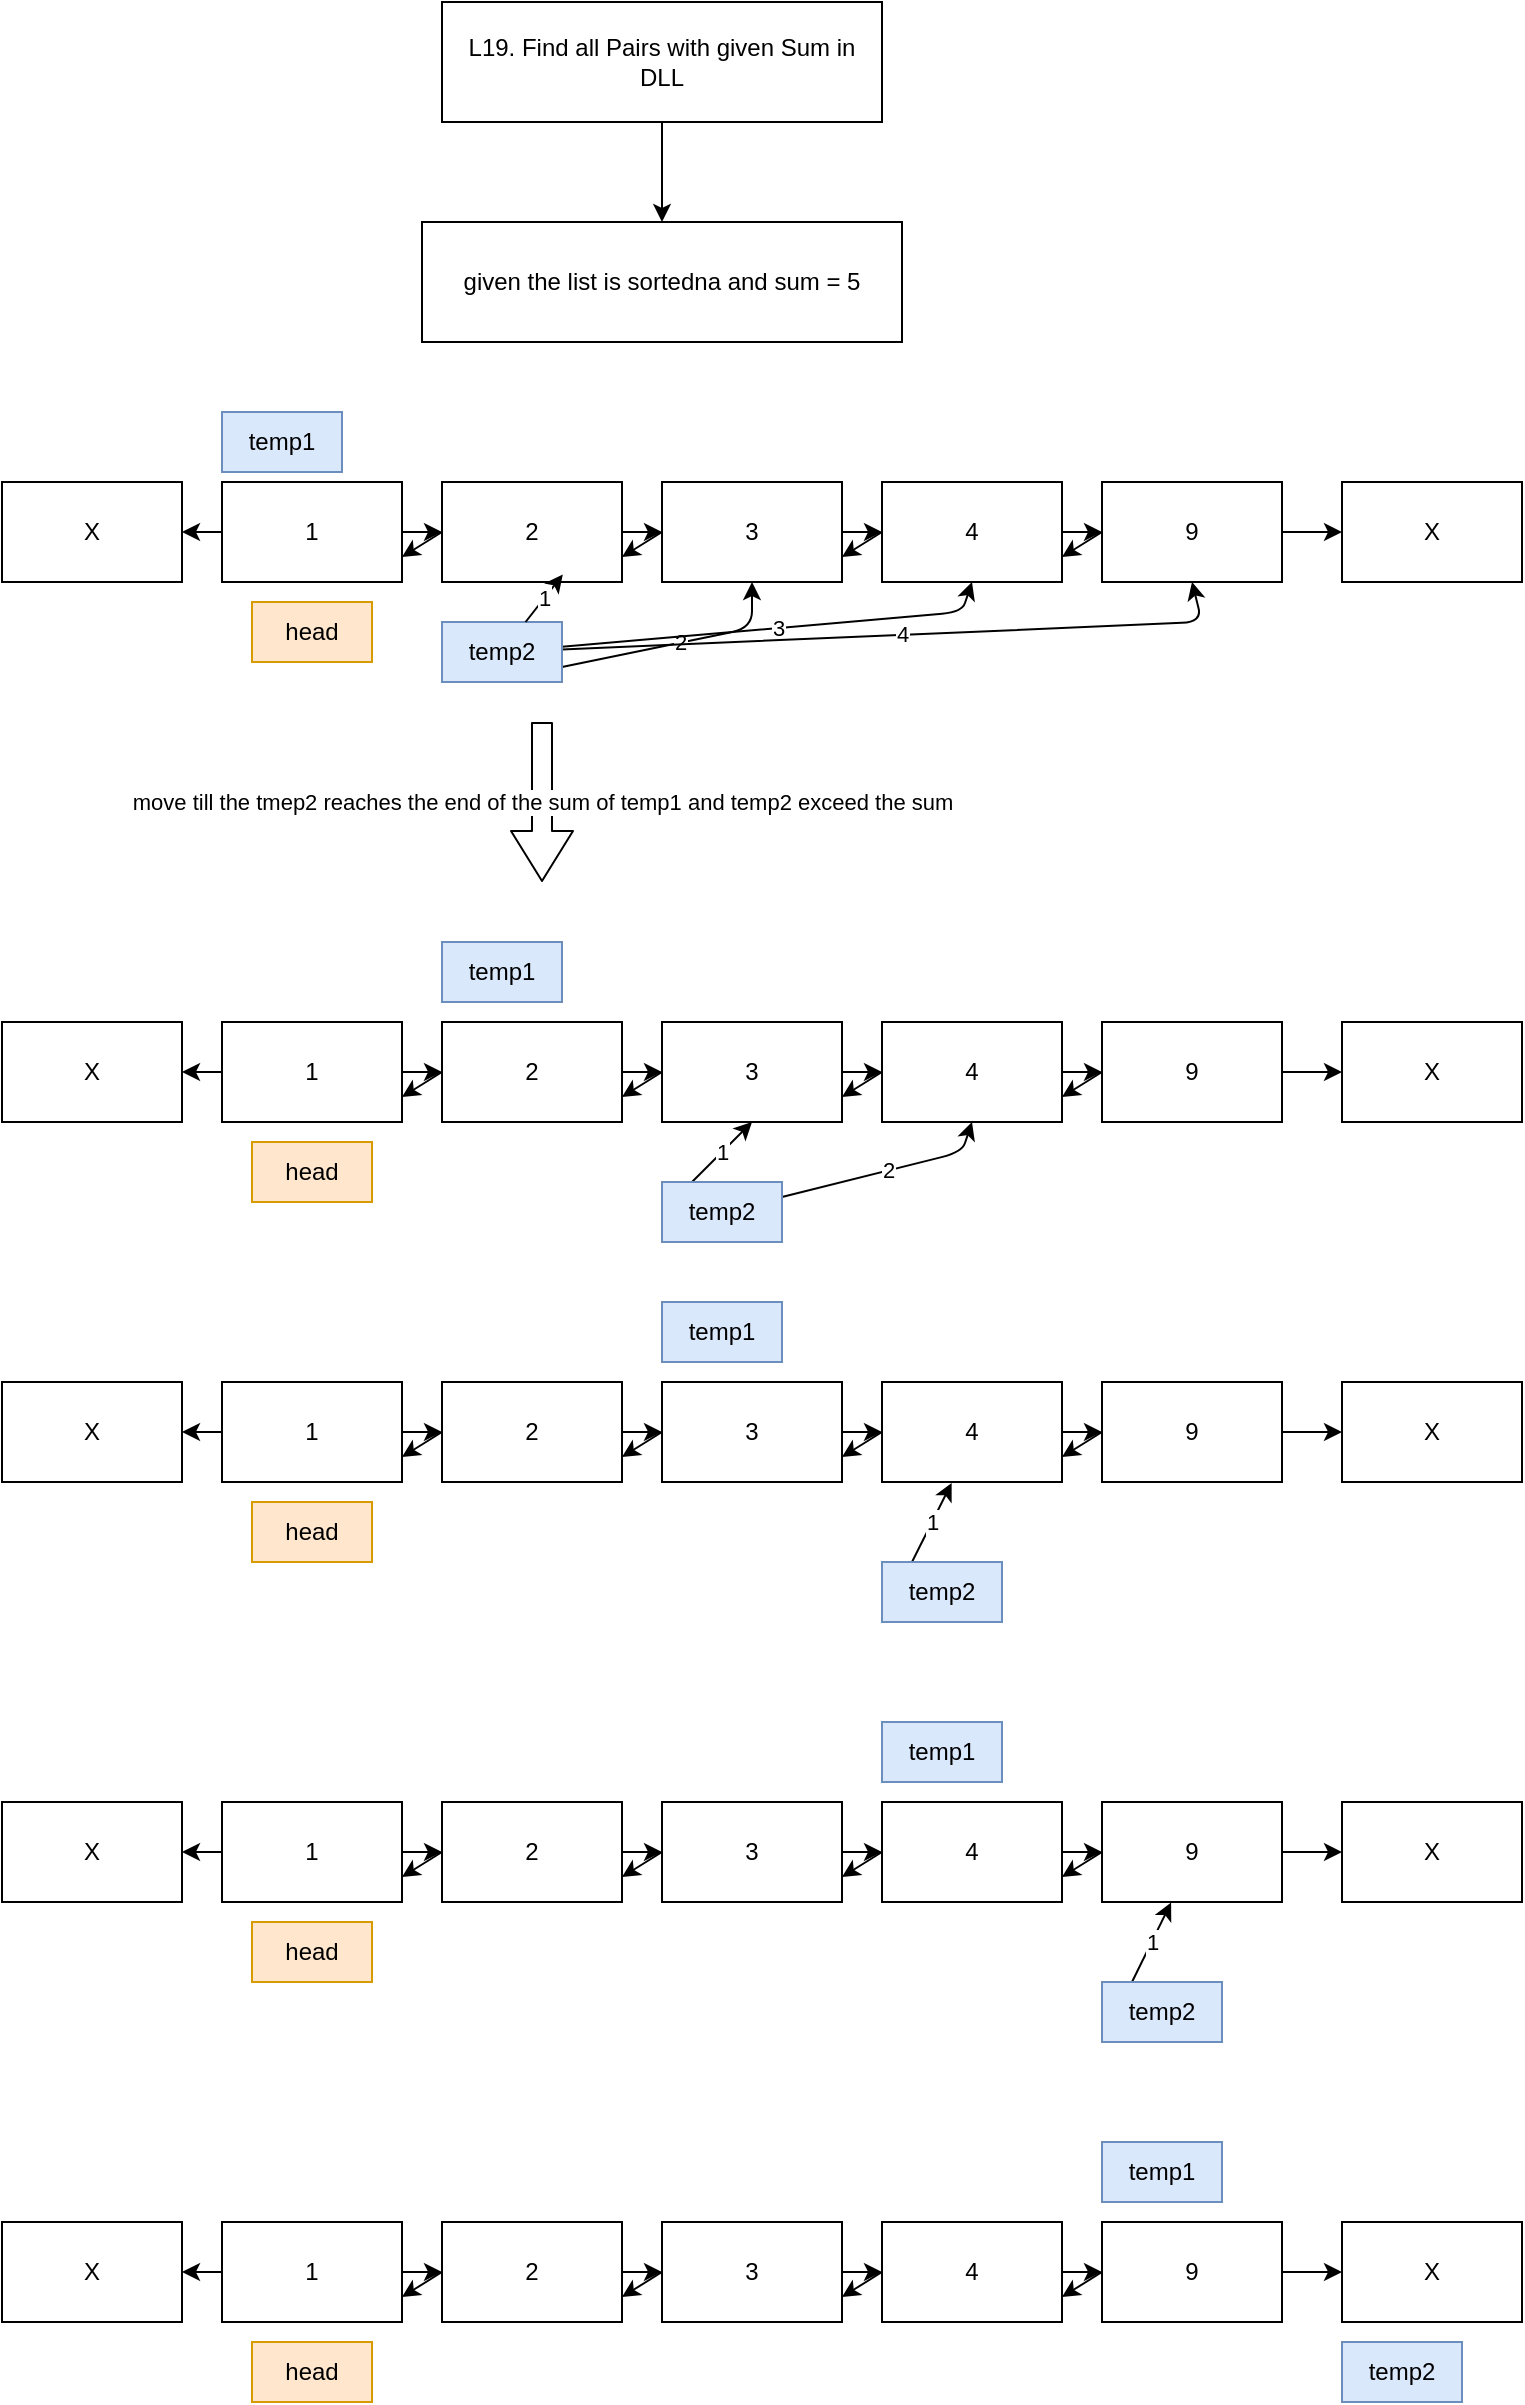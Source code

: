 <mxfile>
    <diagram id="I0eTY2fjwVyG7YdKcivT" name="Brute force">
        <mxGraphModel dx="547" dy="330" grid="1" gridSize="10" guides="1" tooltips="1" connect="1" arrows="1" fold="1" page="1" pageScale="1" pageWidth="827" pageHeight="1169" math="0" shadow="0">
            <root>
                <mxCell id="0"/>
                <mxCell id="1" parent="0"/>
                <mxCell id="5" value="" style="edgeStyle=none;html=1;" edge="1" parent="1" source="3" target="4">
                    <mxGeometry relative="1" as="geometry"/>
                </mxCell>
                <mxCell id="3" value="L19. Find all Pairs with given Sum in DLL" style="whiteSpace=wrap;html=1;" vertex="1" parent="1">
                    <mxGeometry x="230" y="40" width="220" height="60" as="geometry"/>
                </mxCell>
                <mxCell id="4" value="given the list is sortedna and sum = 5" style="whiteSpace=wrap;html=1;" vertex="1" parent="1">
                    <mxGeometry x="220" y="150" width="240" height="60" as="geometry"/>
                </mxCell>
                <mxCell id="8" value="" style="edgeStyle=none;html=1;" edge="1" parent="1" source="6" target="7">
                    <mxGeometry relative="1" as="geometry"/>
                </mxCell>
                <mxCell id="10" value="" style="edgeStyle=none;html=1;" edge="1" parent="1" source="6" target="9">
                    <mxGeometry relative="1" as="geometry"/>
                </mxCell>
                <mxCell id="6" value="1" style="whiteSpace=wrap;html=1;" vertex="1" parent="1">
                    <mxGeometry x="120" y="280" width="90" height="50" as="geometry"/>
                </mxCell>
                <mxCell id="7" value="X" style="whiteSpace=wrap;html=1;" vertex="1" parent="1">
                    <mxGeometry x="10" y="280" width="90" height="50" as="geometry"/>
                </mxCell>
                <mxCell id="19" value="" style="edgeStyle=none;html=1;" edge="1" parent="1" source="9" target="11">
                    <mxGeometry relative="1" as="geometry"/>
                </mxCell>
                <mxCell id="27" style="edgeStyle=none;html=1;exitX=0;exitY=0.5;exitDx=0;exitDy=0;entryX=1;entryY=0.75;entryDx=0;entryDy=0;" edge="1" parent="1" source="9" target="6">
                    <mxGeometry relative="1" as="geometry"/>
                </mxCell>
                <mxCell id="9" value="2" style="whiteSpace=wrap;html=1;" vertex="1" parent="1">
                    <mxGeometry x="230" y="280" width="90" height="50" as="geometry"/>
                </mxCell>
                <mxCell id="18" value="" style="edgeStyle=none;html=1;" edge="1" parent="1" source="11" target="12">
                    <mxGeometry relative="1" as="geometry"/>
                </mxCell>
                <mxCell id="26" style="edgeStyle=none;html=1;exitX=0;exitY=0.5;exitDx=0;exitDy=0;entryX=1;entryY=0.75;entryDx=0;entryDy=0;" edge="1" parent="1" source="11" target="9">
                    <mxGeometry relative="1" as="geometry"/>
                </mxCell>
                <mxCell id="11" value="3" style="whiteSpace=wrap;html=1;" vertex="1" parent="1">
                    <mxGeometry x="340" y="280" width="90" height="50" as="geometry"/>
                </mxCell>
                <mxCell id="17" style="edgeStyle=none;html=1;exitX=1;exitY=0.5;exitDx=0;exitDy=0;entryX=0;entryY=0.5;entryDx=0;entryDy=0;" edge="1" parent="1" source="12" target="13">
                    <mxGeometry relative="1" as="geometry"/>
                </mxCell>
                <mxCell id="23" style="edgeStyle=none;html=1;exitX=0;exitY=0.5;exitDx=0;exitDy=0;entryX=1;entryY=0.75;entryDx=0;entryDy=0;" edge="1" parent="1" source="12" target="11">
                    <mxGeometry relative="1" as="geometry"/>
                </mxCell>
                <mxCell id="12" value="4" style="whiteSpace=wrap;html=1;" vertex="1" parent="1">
                    <mxGeometry x="450" y="280" width="90" height="50" as="geometry"/>
                </mxCell>
                <mxCell id="15" value="" style="edgeStyle=none;html=1;" edge="1" parent="1" source="13" target="14">
                    <mxGeometry relative="1" as="geometry"/>
                </mxCell>
                <mxCell id="24" style="edgeStyle=none;html=1;exitX=0;exitY=0.5;exitDx=0;exitDy=0;entryX=1;entryY=0.75;entryDx=0;entryDy=0;" edge="1" parent="1" source="13" target="12">
                    <mxGeometry relative="1" as="geometry"/>
                </mxCell>
                <mxCell id="13" value="9" style="whiteSpace=wrap;html=1;" vertex="1" parent="1">
                    <mxGeometry x="560" y="280" width="90" height="50" as="geometry"/>
                </mxCell>
                <mxCell id="14" value="X" style="whiteSpace=wrap;html=1;" vertex="1" parent="1">
                    <mxGeometry x="680" y="280" width="90" height="50" as="geometry"/>
                </mxCell>
                <mxCell id="28" value="head" style="text;strokeColor=#d79b00;align=center;fillColor=#ffe6cc;html=1;verticalAlign=middle;whiteSpace=wrap;rounded=0;" vertex="1" parent="1">
                    <mxGeometry x="135" y="340" width="60" height="30" as="geometry"/>
                </mxCell>
                <mxCell id="29" value="temp1" style="text;strokeColor=#6c8ebf;align=center;fillColor=#dae8fc;html=1;verticalAlign=middle;whiteSpace=wrap;rounded=0;" vertex="1" parent="1">
                    <mxGeometry x="120" y="245" width="60" height="30" as="geometry"/>
                </mxCell>
                <mxCell id="31" value="2" style="edgeStyle=none;html=1;entryX=0.5;entryY=1;entryDx=0;entryDy=0;exitX=1;exitY=0.75;exitDx=0;exitDy=0;" edge="1" parent="1" source="30" target="11">
                    <mxGeometry relative="1" as="geometry">
                        <Array as="points">
                            <mxPoint x="385" y="353"/>
                        </Array>
                    </mxGeometry>
                </mxCell>
                <mxCell id="32" value="3" style="edgeStyle=none;html=1;entryX=0.5;entryY=1;entryDx=0;entryDy=0;" edge="1" parent="1" source="30" target="12">
                    <mxGeometry relative="1" as="geometry">
                        <Array as="points">
                            <mxPoint x="490" y="345"/>
                        </Array>
                    </mxGeometry>
                </mxCell>
                <mxCell id="33" value="4" style="edgeStyle=none;html=1;entryX=0.5;entryY=1;entryDx=0;entryDy=0;" edge="1" parent="1" source="30" target="13">
                    <mxGeometry relative="1" as="geometry">
                        <Array as="points">
                            <mxPoint x="610" y="350"/>
                        </Array>
                    </mxGeometry>
                </mxCell>
                <mxCell id="30" value="temp2" style="text;strokeColor=#6c8ebf;align=center;fillColor=#dae8fc;html=1;verticalAlign=middle;whiteSpace=wrap;rounded=0;" vertex="1" parent="1">
                    <mxGeometry x="230" y="350" width="60" height="30" as="geometry"/>
                </mxCell>
                <mxCell id="34" value="move till the tmep2 reaches the end of the sum of temp1 and temp2 exceed the sum" style="edgeStyle=none;orthogonalLoop=1;jettySize=auto;html=1;shape=flexArrow;rounded=1;startSize=8;endSize=8;" edge="1" parent="1">
                    <mxGeometry width="100" relative="1" as="geometry">
                        <mxPoint x="280" y="400" as="sourcePoint"/>
                        <mxPoint x="280" y="480" as="targetPoint"/>
                        <Array as="points"/>
                    </mxGeometry>
                </mxCell>
                <mxCell id="35" value="" style="edgeStyle=none;html=1;" edge="1" source="37" target="38" parent="1">
                    <mxGeometry relative="1" as="geometry"/>
                </mxCell>
                <mxCell id="36" value="" style="edgeStyle=none;html=1;" edge="1" source="37" target="41" parent="1">
                    <mxGeometry relative="1" as="geometry"/>
                </mxCell>
                <mxCell id="37" value="1" style="whiteSpace=wrap;html=1;" vertex="1" parent="1">
                    <mxGeometry x="120" y="550" width="90" height="50" as="geometry"/>
                </mxCell>
                <mxCell id="38" value="X" style="whiteSpace=wrap;html=1;" vertex="1" parent="1">
                    <mxGeometry x="10" y="550" width="90" height="50" as="geometry"/>
                </mxCell>
                <mxCell id="39" value="" style="edgeStyle=none;html=1;" edge="1" source="41" target="44" parent="1">
                    <mxGeometry relative="1" as="geometry"/>
                </mxCell>
                <mxCell id="40" style="edgeStyle=none;html=1;exitX=0;exitY=0.5;exitDx=0;exitDy=0;entryX=1;entryY=0.75;entryDx=0;entryDy=0;" edge="1" source="41" target="37" parent="1">
                    <mxGeometry relative="1" as="geometry"/>
                </mxCell>
                <mxCell id="41" value="2" style="whiteSpace=wrap;html=1;" vertex="1" parent="1">
                    <mxGeometry x="230" y="550" width="90" height="50" as="geometry"/>
                </mxCell>
                <mxCell id="42" value="" style="edgeStyle=none;html=1;" edge="1" source="44" target="47" parent="1">
                    <mxGeometry relative="1" as="geometry"/>
                </mxCell>
                <mxCell id="43" style="edgeStyle=none;html=1;exitX=0;exitY=0.5;exitDx=0;exitDy=0;entryX=1;entryY=0.75;entryDx=0;entryDy=0;" edge="1" source="44" target="41" parent="1">
                    <mxGeometry relative="1" as="geometry"/>
                </mxCell>
                <mxCell id="44" value="3" style="whiteSpace=wrap;html=1;" vertex="1" parent="1">
                    <mxGeometry x="340" y="550" width="90" height="50" as="geometry"/>
                </mxCell>
                <mxCell id="45" style="edgeStyle=none;html=1;exitX=1;exitY=0.5;exitDx=0;exitDy=0;entryX=0;entryY=0.5;entryDx=0;entryDy=0;" edge="1" source="47" target="50" parent="1">
                    <mxGeometry relative="1" as="geometry"/>
                </mxCell>
                <mxCell id="46" style="edgeStyle=none;html=1;exitX=0;exitY=0.5;exitDx=0;exitDy=0;entryX=1;entryY=0.75;entryDx=0;entryDy=0;" edge="1" source="47" target="44" parent="1">
                    <mxGeometry relative="1" as="geometry"/>
                </mxCell>
                <mxCell id="47" value="4" style="whiteSpace=wrap;html=1;" vertex="1" parent="1">
                    <mxGeometry x="450" y="550" width="90" height="50" as="geometry"/>
                </mxCell>
                <mxCell id="48" value="" style="edgeStyle=none;html=1;" edge="1" source="50" target="52" parent="1">
                    <mxGeometry relative="1" as="geometry"/>
                </mxCell>
                <mxCell id="49" style="edgeStyle=none;html=1;exitX=0;exitY=0.5;exitDx=0;exitDy=0;entryX=1;entryY=0.75;entryDx=0;entryDy=0;" edge="1" source="50" target="47" parent="1">
                    <mxGeometry relative="1" as="geometry"/>
                </mxCell>
                <mxCell id="50" value="9" style="whiteSpace=wrap;html=1;" vertex="1" parent="1">
                    <mxGeometry x="560" y="550" width="90" height="50" as="geometry"/>
                </mxCell>
                <mxCell id="52" value="X" style="whiteSpace=wrap;html=1;" vertex="1" parent="1">
                    <mxGeometry x="680" y="550" width="90" height="50" as="geometry"/>
                </mxCell>
                <mxCell id="53" value="head" style="text;strokeColor=#d79b00;align=center;fillColor=#ffe6cc;html=1;verticalAlign=middle;whiteSpace=wrap;rounded=0;" vertex="1" parent="1">
                    <mxGeometry x="135" y="610" width="60" height="30" as="geometry"/>
                </mxCell>
                <mxCell id="54" value="temp1" style="text;strokeColor=#6c8ebf;align=center;fillColor=#dae8fc;html=1;verticalAlign=middle;whiteSpace=wrap;rounded=0;" vertex="1" parent="1">
                    <mxGeometry x="230" y="510" width="60" height="30" as="geometry"/>
                </mxCell>
                <mxCell id="55" value="1" style="edgeStyle=none;html=1;entryX=0.5;entryY=1;entryDx=0;entryDy=0;exitX=0.25;exitY=0;exitDx=0;exitDy=0;" edge="1" source="58" target="44" parent="1">
                    <mxGeometry relative="1" as="geometry">
                        <Array as="points"/>
                    </mxGeometry>
                </mxCell>
                <mxCell id="56" value="2" style="edgeStyle=none;html=1;entryX=0.5;entryY=1;entryDx=0;entryDy=0;" edge="1" source="58" target="47" parent="1">
                    <mxGeometry relative="1" as="geometry">
                        <Array as="points">
                            <mxPoint x="490" y="615"/>
                        </Array>
                    </mxGeometry>
                </mxCell>
                <mxCell id="58" value="temp2" style="text;strokeColor=#6c8ebf;align=center;fillColor=#dae8fc;html=1;verticalAlign=middle;whiteSpace=wrap;rounded=0;" vertex="1" parent="1">
                    <mxGeometry x="340" y="630" width="60" height="30" as="geometry"/>
                </mxCell>
                <mxCell id="59" value="1" style="edgeStyle=none;html=1;entryX=0.671;entryY=0.926;entryDx=0;entryDy=0;entryPerimeter=0;" edge="1" parent="1" source="30" target="9">
                    <mxGeometry relative="1" as="geometry"/>
                </mxCell>
                <mxCell id="60" value="" style="edgeStyle=none;html=1;" edge="1" source="62" target="63" parent="1">
                    <mxGeometry relative="1" as="geometry"/>
                </mxCell>
                <mxCell id="61" value="" style="edgeStyle=none;html=1;" edge="1" source="62" target="66" parent="1">
                    <mxGeometry relative="1" as="geometry"/>
                </mxCell>
                <mxCell id="62" value="1" style="whiteSpace=wrap;html=1;" vertex="1" parent="1">
                    <mxGeometry x="120" y="730" width="90" height="50" as="geometry"/>
                </mxCell>
                <mxCell id="63" value="X" style="whiteSpace=wrap;html=1;" vertex="1" parent="1">
                    <mxGeometry x="10" y="730" width="90" height="50" as="geometry"/>
                </mxCell>
                <mxCell id="64" value="" style="edgeStyle=none;html=1;" edge="1" source="66" target="69" parent="1">
                    <mxGeometry relative="1" as="geometry"/>
                </mxCell>
                <mxCell id="65" style="edgeStyle=none;html=1;exitX=0;exitY=0.5;exitDx=0;exitDy=0;entryX=1;entryY=0.75;entryDx=0;entryDy=0;" edge="1" source="66" target="62" parent="1">
                    <mxGeometry relative="1" as="geometry"/>
                </mxCell>
                <mxCell id="66" value="2" style="whiteSpace=wrap;html=1;" vertex="1" parent="1">
                    <mxGeometry x="230" y="730" width="90" height="50" as="geometry"/>
                </mxCell>
                <mxCell id="67" value="" style="edgeStyle=none;html=1;" edge="1" source="69" target="72" parent="1">
                    <mxGeometry relative="1" as="geometry"/>
                </mxCell>
                <mxCell id="68" style="edgeStyle=none;html=1;exitX=0;exitY=0.5;exitDx=0;exitDy=0;entryX=1;entryY=0.75;entryDx=0;entryDy=0;" edge="1" source="69" target="66" parent="1">
                    <mxGeometry relative="1" as="geometry"/>
                </mxCell>
                <mxCell id="69" value="3" style="whiteSpace=wrap;html=1;" vertex="1" parent="1">
                    <mxGeometry x="340" y="730" width="90" height="50" as="geometry"/>
                </mxCell>
                <mxCell id="70" style="edgeStyle=none;html=1;exitX=1;exitY=0.5;exitDx=0;exitDy=0;entryX=0;entryY=0.5;entryDx=0;entryDy=0;" edge="1" source="72" target="75" parent="1">
                    <mxGeometry relative="1" as="geometry"/>
                </mxCell>
                <mxCell id="71" style="edgeStyle=none;html=1;exitX=0;exitY=0.5;exitDx=0;exitDy=0;entryX=1;entryY=0.75;entryDx=0;entryDy=0;" edge="1" source="72" target="69" parent="1">
                    <mxGeometry relative="1" as="geometry"/>
                </mxCell>
                <mxCell id="72" value="4" style="whiteSpace=wrap;html=1;" vertex="1" parent="1">
                    <mxGeometry x="450" y="730" width="90" height="50" as="geometry"/>
                </mxCell>
                <mxCell id="73" value="" style="edgeStyle=none;html=1;" edge="1" source="75" target="77" parent="1">
                    <mxGeometry relative="1" as="geometry"/>
                </mxCell>
                <mxCell id="74" style="edgeStyle=none;html=1;exitX=0;exitY=0.5;exitDx=0;exitDy=0;entryX=1;entryY=0.75;entryDx=0;entryDy=0;" edge="1" source="75" target="72" parent="1">
                    <mxGeometry relative="1" as="geometry"/>
                </mxCell>
                <mxCell id="75" value="9" style="whiteSpace=wrap;html=1;" vertex="1" parent="1">
                    <mxGeometry x="560" y="730" width="90" height="50" as="geometry"/>
                </mxCell>
                <mxCell id="77" value="X" style="whiteSpace=wrap;html=1;" vertex="1" parent="1">
                    <mxGeometry x="680" y="730" width="90" height="50" as="geometry"/>
                </mxCell>
                <mxCell id="78" value="head" style="text;strokeColor=#d79b00;align=center;fillColor=#ffe6cc;html=1;verticalAlign=middle;whiteSpace=wrap;rounded=0;" vertex="1" parent="1">
                    <mxGeometry x="135" y="790" width="60" height="30" as="geometry"/>
                </mxCell>
                <mxCell id="79" value="temp1" style="text;strokeColor=#6c8ebf;align=center;fillColor=#dae8fc;html=1;verticalAlign=middle;whiteSpace=wrap;rounded=0;" vertex="1" parent="1">
                    <mxGeometry x="340" y="690" width="60" height="30" as="geometry"/>
                </mxCell>
                <mxCell id="80" value="1" style="edgeStyle=none;html=1;entryX=0.387;entryY=1.009;entryDx=0;entryDy=0;exitX=0.25;exitY=0;exitDx=0;exitDy=0;entryPerimeter=0;" edge="1" source="82" target="72" parent="1">
                    <mxGeometry relative="1" as="geometry">
                        <Array as="points"/>
                    </mxGeometry>
                </mxCell>
                <mxCell id="82" value="temp2" style="text;strokeColor=#6c8ebf;align=center;fillColor=#dae8fc;html=1;verticalAlign=middle;whiteSpace=wrap;rounded=0;" vertex="1" parent="1">
                    <mxGeometry x="450" y="820" width="60" height="30" as="geometry"/>
                </mxCell>
                <mxCell id="84" value="" style="edgeStyle=none;html=1;" edge="1" source="86" target="87" parent="1">
                    <mxGeometry relative="1" as="geometry"/>
                </mxCell>
                <mxCell id="85" value="" style="edgeStyle=none;html=1;" edge="1" source="86" target="90" parent="1">
                    <mxGeometry relative="1" as="geometry"/>
                </mxCell>
                <mxCell id="86" value="1" style="whiteSpace=wrap;html=1;" vertex="1" parent="1">
                    <mxGeometry x="120" y="940" width="90" height="50" as="geometry"/>
                </mxCell>
                <mxCell id="87" value="X" style="whiteSpace=wrap;html=1;" vertex="1" parent="1">
                    <mxGeometry x="10" y="940" width="90" height="50" as="geometry"/>
                </mxCell>
                <mxCell id="88" value="" style="edgeStyle=none;html=1;" edge="1" source="90" target="93" parent="1">
                    <mxGeometry relative="1" as="geometry"/>
                </mxCell>
                <mxCell id="89" style="edgeStyle=none;html=1;exitX=0;exitY=0.5;exitDx=0;exitDy=0;entryX=1;entryY=0.75;entryDx=0;entryDy=0;" edge="1" source="90" target="86" parent="1">
                    <mxGeometry relative="1" as="geometry"/>
                </mxCell>
                <mxCell id="90" value="2" style="whiteSpace=wrap;html=1;" vertex="1" parent="1">
                    <mxGeometry x="230" y="940" width="90" height="50" as="geometry"/>
                </mxCell>
                <mxCell id="91" value="" style="edgeStyle=none;html=1;" edge="1" source="93" target="96" parent="1">
                    <mxGeometry relative="1" as="geometry"/>
                </mxCell>
                <mxCell id="92" style="edgeStyle=none;html=1;exitX=0;exitY=0.5;exitDx=0;exitDy=0;entryX=1;entryY=0.75;entryDx=0;entryDy=0;" edge="1" source="93" target="90" parent="1">
                    <mxGeometry relative="1" as="geometry"/>
                </mxCell>
                <mxCell id="93" value="3" style="whiteSpace=wrap;html=1;" vertex="1" parent="1">
                    <mxGeometry x="340" y="940" width="90" height="50" as="geometry"/>
                </mxCell>
                <mxCell id="94" style="edgeStyle=none;html=1;exitX=1;exitY=0.5;exitDx=0;exitDy=0;entryX=0;entryY=0.5;entryDx=0;entryDy=0;" edge="1" source="96" target="99" parent="1">
                    <mxGeometry relative="1" as="geometry"/>
                </mxCell>
                <mxCell id="95" style="edgeStyle=none;html=1;exitX=0;exitY=0.5;exitDx=0;exitDy=0;entryX=1;entryY=0.75;entryDx=0;entryDy=0;" edge="1" source="96" target="93" parent="1">
                    <mxGeometry relative="1" as="geometry"/>
                </mxCell>
                <mxCell id="96" value="4" style="whiteSpace=wrap;html=1;" vertex="1" parent="1">
                    <mxGeometry x="450" y="940" width="90" height="50" as="geometry"/>
                </mxCell>
                <mxCell id="97" value="" style="edgeStyle=none;html=1;" edge="1" source="99" target="101" parent="1">
                    <mxGeometry relative="1" as="geometry"/>
                </mxCell>
                <mxCell id="98" style="edgeStyle=none;html=1;exitX=0;exitY=0.5;exitDx=0;exitDy=0;entryX=1;entryY=0.75;entryDx=0;entryDy=0;" edge="1" source="99" target="96" parent="1">
                    <mxGeometry relative="1" as="geometry"/>
                </mxCell>
                <mxCell id="99" value="9" style="whiteSpace=wrap;html=1;" vertex="1" parent="1">
                    <mxGeometry x="560" y="940" width="90" height="50" as="geometry"/>
                </mxCell>
                <mxCell id="101" value="X" style="whiteSpace=wrap;html=1;" vertex="1" parent="1">
                    <mxGeometry x="680" y="940" width="90" height="50" as="geometry"/>
                </mxCell>
                <mxCell id="102" value="head" style="text;strokeColor=#d79b00;align=center;fillColor=#ffe6cc;html=1;verticalAlign=middle;whiteSpace=wrap;rounded=0;" vertex="1" parent="1">
                    <mxGeometry x="135" y="1000" width="60" height="30" as="geometry"/>
                </mxCell>
                <mxCell id="103" value="temp1" style="text;strokeColor=#6c8ebf;align=center;fillColor=#dae8fc;html=1;verticalAlign=middle;whiteSpace=wrap;rounded=0;" vertex="1" parent="1">
                    <mxGeometry x="450" y="900" width="60" height="30" as="geometry"/>
                </mxCell>
                <mxCell id="104" value="1" style="edgeStyle=none;html=1;entryX=0.384;entryY=1.004;entryDx=0;entryDy=0;exitX=0.25;exitY=0;exitDx=0;exitDy=0;entryPerimeter=0;" edge="1" source="105" target="99" parent="1">
                    <mxGeometry relative="1" as="geometry">
                        <Array as="points"/>
                    </mxGeometry>
                </mxCell>
                <mxCell id="105" value="temp2" style="text;strokeColor=#6c8ebf;align=center;fillColor=#dae8fc;html=1;verticalAlign=middle;whiteSpace=wrap;rounded=0;" vertex="1" parent="1">
                    <mxGeometry x="560" y="1030" width="60" height="30" as="geometry"/>
                </mxCell>
                <mxCell id="106" value="" style="edgeStyle=none;html=1;" edge="1" source="108" target="109" parent="1">
                    <mxGeometry relative="1" as="geometry"/>
                </mxCell>
                <mxCell id="107" value="" style="edgeStyle=none;html=1;" edge="1" source="108" target="112" parent="1">
                    <mxGeometry relative="1" as="geometry"/>
                </mxCell>
                <mxCell id="108" value="1" style="whiteSpace=wrap;html=1;" vertex="1" parent="1">
                    <mxGeometry x="120" y="1150" width="90" height="50" as="geometry"/>
                </mxCell>
                <mxCell id="109" value="X" style="whiteSpace=wrap;html=1;" vertex="1" parent="1">
                    <mxGeometry x="10" y="1150" width="90" height="50" as="geometry"/>
                </mxCell>
                <mxCell id="110" value="" style="edgeStyle=none;html=1;" edge="1" source="112" target="115" parent="1">
                    <mxGeometry relative="1" as="geometry"/>
                </mxCell>
                <mxCell id="111" style="edgeStyle=none;html=1;exitX=0;exitY=0.5;exitDx=0;exitDy=0;entryX=1;entryY=0.75;entryDx=0;entryDy=0;" edge="1" source="112" target="108" parent="1">
                    <mxGeometry relative="1" as="geometry"/>
                </mxCell>
                <mxCell id="112" value="2" style="whiteSpace=wrap;html=1;" vertex="1" parent="1">
                    <mxGeometry x="230" y="1150" width="90" height="50" as="geometry"/>
                </mxCell>
                <mxCell id="113" value="" style="edgeStyle=none;html=1;" edge="1" source="115" target="118" parent="1">
                    <mxGeometry relative="1" as="geometry"/>
                </mxCell>
                <mxCell id="114" style="edgeStyle=none;html=1;exitX=0;exitY=0.5;exitDx=0;exitDy=0;entryX=1;entryY=0.75;entryDx=0;entryDy=0;" edge="1" source="115" target="112" parent="1">
                    <mxGeometry relative="1" as="geometry"/>
                </mxCell>
                <mxCell id="115" value="3" style="whiteSpace=wrap;html=1;" vertex="1" parent="1">
                    <mxGeometry x="340" y="1150" width="90" height="50" as="geometry"/>
                </mxCell>
                <mxCell id="116" style="edgeStyle=none;html=1;exitX=1;exitY=0.5;exitDx=0;exitDy=0;entryX=0;entryY=0.5;entryDx=0;entryDy=0;" edge="1" source="118" target="121" parent="1">
                    <mxGeometry relative="1" as="geometry"/>
                </mxCell>
                <mxCell id="117" style="edgeStyle=none;html=1;exitX=0;exitY=0.5;exitDx=0;exitDy=0;entryX=1;entryY=0.75;entryDx=0;entryDy=0;" edge="1" source="118" target="115" parent="1">
                    <mxGeometry relative="1" as="geometry"/>
                </mxCell>
                <mxCell id="118" value="4" style="whiteSpace=wrap;html=1;" vertex="1" parent="1">
                    <mxGeometry x="450" y="1150" width="90" height="50" as="geometry"/>
                </mxCell>
                <mxCell id="119" value="" style="edgeStyle=none;html=1;" edge="1" source="121" target="122" parent="1">
                    <mxGeometry relative="1" as="geometry"/>
                </mxCell>
                <mxCell id="120" style="edgeStyle=none;html=1;exitX=0;exitY=0.5;exitDx=0;exitDy=0;entryX=1;entryY=0.75;entryDx=0;entryDy=0;" edge="1" source="121" target="118" parent="1">
                    <mxGeometry relative="1" as="geometry"/>
                </mxCell>
                <mxCell id="121" value="9" style="whiteSpace=wrap;html=1;" vertex="1" parent="1">
                    <mxGeometry x="560" y="1150" width="90" height="50" as="geometry"/>
                </mxCell>
                <mxCell id="122" value="X" style="whiteSpace=wrap;html=1;" vertex="1" parent="1">
                    <mxGeometry x="680" y="1150" width="90" height="50" as="geometry"/>
                </mxCell>
                <mxCell id="123" value="head" style="text;strokeColor=#d79b00;align=center;fillColor=#ffe6cc;html=1;verticalAlign=middle;whiteSpace=wrap;rounded=0;" vertex="1" parent="1">
                    <mxGeometry x="135" y="1210" width="60" height="30" as="geometry"/>
                </mxCell>
                <mxCell id="124" value="temp1" style="text;strokeColor=#6c8ebf;align=center;fillColor=#dae8fc;html=1;verticalAlign=middle;whiteSpace=wrap;rounded=0;" vertex="1" parent="1">
                    <mxGeometry x="560" y="1110" width="60" height="30" as="geometry"/>
                </mxCell>
                <mxCell id="126" value="temp2" style="text;strokeColor=#6c8ebf;align=center;fillColor=#dae8fc;html=1;verticalAlign=middle;whiteSpace=wrap;rounded=0;" vertex="1" parent="1">
                    <mxGeometry x="680" y="1210" width="60" height="30" as="geometry"/>
                </mxCell>
            </root>
        </mxGraphModel>
    </diagram>
    <diagram id="5xCe-4rCsCYabW1TlQ5U" name="Optimal Approach">
        <mxGraphModel dx="1057" dy="637" grid="0" gridSize="10" guides="1" tooltips="1" connect="1" arrows="1" fold="1" page="1" pageScale="1" pageWidth="827" pageHeight="1169" math="0" shadow="0">
            <root>
                <mxCell id="0"/>
                <mxCell id="1" parent="0"/>
                <mxCell id="Lcg3AgSU2-aLXTigEKqW-1" value="" style="edgeStyle=none;html=1;" edge="1" parent="1" source="Lcg3AgSU2-aLXTigEKqW-3" target="Lcg3AgSU2-aLXTigEKqW-4">
                    <mxGeometry relative="1" as="geometry"/>
                </mxCell>
                <mxCell id="Lcg3AgSU2-aLXTigEKqW-2" value="" style="edgeStyle=none;html=1;" edge="1" parent="1" source="Lcg3AgSU2-aLXTigEKqW-3" target="Lcg3AgSU2-aLXTigEKqW-7">
                    <mxGeometry relative="1" as="geometry"/>
                </mxCell>
                <mxCell id="Lcg3AgSU2-aLXTigEKqW-3" value="1" style="whiteSpace=wrap;html=1;" vertex="1" parent="1">
                    <mxGeometry x="150" y="135" width="90" height="50" as="geometry"/>
                </mxCell>
                <mxCell id="Lcg3AgSU2-aLXTigEKqW-4" value="X" style="whiteSpace=wrap;html=1;" vertex="1" parent="1">
                    <mxGeometry x="40" y="135" width="90" height="50" as="geometry"/>
                </mxCell>
                <mxCell id="Lcg3AgSU2-aLXTigEKqW-5" value="" style="edgeStyle=none;html=1;" edge="1" parent="1" source="Lcg3AgSU2-aLXTigEKqW-7" target="Lcg3AgSU2-aLXTigEKqW-10">
                    <mxGeometry relative="1" as="geometry"/>
                </mxCell>
                <mxCell id="Lcg3AgSU2-aLXTigEKqW-6" style="edgeStyle=none;html=1;exitX=0;exitY=0.5;exitDx=0;exitDy=0;entryX=1;entryY=0.75;entryDx=0;entryDy=0;" edge="1" parent="1" source="Lcg3AgSU2-aLXTigEKqW-7" target="Lcg3AgSU2-aLXTigEKqW-3">
                    <mxGeometry relative="1" as="geometry"/>
                </mxCell>
                <mxCell id="Lcg3AgSU2-aLXTigEKqW-7" value="2" style="whiteSpace=wrap;html=1;" vertex="1" parent="1">
                    <mxGeometry x="260" y="135" width="90" height="50" as="geometry"/>
                </mxCell>
                <mxCell id="Lcg3AgSU2-aLXTigEKqW-8" value="" style="edgeStyle=none;html=1;" edge="1" parent="1" source="Lcg3AgSU2-aLXTigEKqW-10" target="Lcg3AgSU2-aLXTigEKqW-13">
                    <mxGeometry relative="1" as="geometry"/>
                </mxCell>
                <mxCell id="Lcg3AgSU2-aLXTigEKqW-9" style="edgeStyle=none;html=1;exitX=0;exitY=0.5;exitDx=0;exitDy=0;entryX=1;entryY=0.75;entryDx=0;entryDy=0;" edge="1" parent="1" source="Lcg3AgSU2-aLXTigEKqW-10" target="Lcg3AgSU2-aLXTigEKqW-7">
                    <mxGeometry relative="1" as="geometry"/>
                </mxCell>
                <mxCell id="Lcg3AgSU2-aLXTigEKqW-10" value="3" style="whiteSpace=wrap;html=1;" vertex="1" parent="1">
                    <mxGeometry x="370" y="135" width="90" height="50" as="geometry"/>
                </mxCell>
                <mxCell id="Lcg3AgSU2-aLXTigEKqW-11" style="edgeStyle=none;html=1;exitX=1;exitY=0.5;exitDx=0;exitDy=0;entryX=0;entryY=0.5;entryDx=0;entryDy=0;" edge="1" parent="1" source="Lcg3AgSU2-aLXTigEKqW-13" target="Lcg3AgSU2-aLXTigEKqW-16">
                    <mxGeometry relative="1" as="geometry"/>
                </mxCell>
                <mxCell id="Lcg3AgSU2-aLXTigEKqW-12" style="edgeStyle=none;html=1;exitX=0;exitY=0.5;exitDx=0;exitDy=0;entryX=1;entryY=0.75;entryDx=0;entryDy=0;" edge="1" parent="1" source="Lcg3AgSU2-aLXTigEKqW-13" target="Lcg3AgSU2-aLXTigEKqW-10">
                    <mxGeometry relative="1" as="geometry"/>
                </mxCell>
                <mxCell id="Lcg3AgSU2-aLXTigEKqW-13" value="4" style="whiteSpace=wrap;html=1;" vertex="1" parent="1">
                    <mxGeometry x="480" y="135" width="90" height="50" as="geometry"/>
                </mxCell>
                <mxCell id="Lcg3AgSU2-aLXTigEKqW-14" value="" style="edgeStyle=none;html=1;" edge="1" parent="1" source="Lcg3AgSU2-aLXTigEKqW-16" target="Lcg3AgSU2-aLXTigEKqW-17">
                    <mxGeometry relative="1" as="geometry"/>
                </mxCell>
                <mxCell id="Lcg3AgSU2-aLXTigEKqW-15" style="edgeStyle=none;html=1;exitX=0;exitY=0.5;exitDx=0;exitDy=0;entryX=1;entryY=0.75;entryDx=0;entryDy=0;" edge="1" parent="1" source="Lcg3AgSU2-aLXTigEKqW-16" target="Lcg3AgSU2-aLXTigEKqW-13">
                    <mxGeometry relative="1" as="geometry"/>
                </mxCell>
                <mxCell id="Lcg3AgSU2-aLXTigEKqW-16" value="9" style="whiteSpace=wrap;html=1;" vertex="1" parent="1">
                    <mxGeometry x="590" y="135" width="90" height="50" as="geometry"/>
                </mxCell>
                <mxCell id="Lcg3AgSU2-aLXTigEKqW-17" value="X" style="whiteSpace=wrap;html=1;" vertex="1" parent="1">
                    <mxGeometry x="710" y="135" width="90" height="50" as="geometry"/>
                </mxCell>
                <mxCell id="Lcg3AgSU2-aLXTigEKqW-18" value="head" style="text;strokeColor=#d79b00;align=center;fillColor=#ffe6cc;html=1;verticalAlign=middle;whiteSpace=wrap;rounded=0;" vertex="1" parent="1">
                    <mxGeometry x="150" y="185" width="60" height="30" as="geometry"/>
                </mxCell>
                <mxCell id="Lcg3AgSU2-aLXTigEKqW-19" value="left" style="text;strokeColor=#6c8ebf;align=center;fillColor=#dae8fc;html=1;verticalAlign=middle;whiteSpace=wrap;rounded=0;" vertex="1" parent="1">
                    <mxGeometry x="150" y="100" width="60" height="30" as="geometry"/>
                </mxCell>
                <mxCell id="Lcg3AgSU2-aLXTigEKqW-25" value="right" style="text;strokeColor=#6c8ebf;align=center;fillColor=#dae8fc;html=1;verticalAlign=middle;whiteSpace=wrap;rounded=0;" vertex="1" parent="1">
                    <mxGeometry x="590" y="100" width="60" height="30" as="geometry"/>
                </mxCell>
                <mxCell id="Lcg3AgSU2-aLXTigEKqW-29" value="sum = 5" style="text;html=1;align=center;verticalAlign=middle;resizable=0;points=[];autosize=1;strokeColor=none;fillColor=none;" vertex="1" parent="1">
                    <mxGeometry x="315" y="58" width="70" height="30" as="geometry"/>
                </mxCell>
                <mxCell id="Lcg3AgSU2-aLXTigEKqW-33" value="yes" style="edgeStyle=none;html=1;" edge="1" parent="1" source="Lcg3AgSU2-aLXTigEKqW-31" target="Lcg3AgSU2-aLXTigEKqW-32">
                    <mxGeometry relative="1" as="geometry"/>
                </mxCell>
                <mxCell id="Lcg3AgSU2-aLXTigEKqW-38" value="no" style="edgeStyle=none;html=1;" edge="1" parent="1" source="Lcg3AgSU2-aLXTigEKqW-31" target="Lcg3AgSU2-aLXTigEKqW-37">
                    <mxGeometry relative="1" as="geometry"/>
                </mxCell>
                <mxCell id="Lcg3AgSU2-aLXTigEKqW-31" value="left + right &amp;lt; sum" style="rhombus;whiteSpace=wrap;html=1;" vertex="1" parent="1">
                    <mxGeometry x="300" y="270" width="80" height="80" as="geometry"/>
                </mxCell>
                <mxCell id="Lcg3AgSU2-aLXTigEKqW-32" value="increment the left pointer" style="whiteSpace=wrap;html=1;" vertex="1" parent="1">
                    <mxGeometry x="280" y="440" width="120" height="60" as="geometry"/>
                </mxCell>
                <mxCell id="Lcg3AgSU2-aLXTigEKqW-37" value="decrement the right pointer" style="whiteSpace=wrap;html=1;" vertex="1" parent="1">
                    <mxGeometry x="440" y="280" width="120" height="60" as="geometry"/>
                </mxCell>
                <mxCell id="Lcg3AgSU2-aLXTigEKqW-39" value="store the pair of left, right whse sum is == sum" style="text;html=1;align=center;verticalAlign=middle;resizable=0;points=[];autosize=1;strokeColor=#d79b00;fillColor=#ffe6cc;" vertex="1" parent="1">
                    <mxGeometry x="515" y="208" width="270" height="30" as="geometry"/>
                </mxCell>
                <mxCell id="Lcg3AgSU2-aLXTigEKqW-40" value="" style="edgeStyle=none;html=1;" edge="1" source="Lcg3AgSU2-aLXTigEKqW-42" target="Lcg3AgSU2-aLXTigEKqW-43" parent="1">
                    <mxGeometry relative="1" as="geometry"/>
                </mxCell>
                <mxCell id="Lcg3AgSU2-aLXTigEKqW-41" value="" style="edgeStyle=none;html=1;" edge="1" source="Lcg3AgSU2-aLXTigEKqW-42" target="Lcg3AgSU2-aLXTigEKqW-46" parent="1">
                    <mxGeometry relative="1" as="geometry"/>
                </mxCell>
                <mxCell id="Lcg3AgSU2-aLXTigEKqW-42" value="1" style="whiteSpace=wrap;html=1;" vertex="1" parent="1">
                    <mxGeometry x="150" y="595" width="90" height="50" as="geometry"/>
                </mxCell>
                <mxCell id="Lcg3AgSU2-aLXTigEKqW-43" value="X" style="whiteSpace=wrap;html=1;" vertex="1" parent="1">
                    <mxGeometry x="40" y="595" width="90" height="50" as="geometry"/>
                </mxCell>
                <mxCell id="Lcg3AgSU2-aLXTigEKqW-44" value="" style="edgeStyle=none;html=1;" edge="1" source="Lcg3AgSU2-aLXTigEKqW-46" target="Lcg3AgSU2-aLXTigEKqW-49" parent="1">
                    <mxGeometry relative="1" as="geometry"/>
                </mxCell>
                <mxCell id="Lcg3AgSU2-aLXTigEKqW-45" style="edgeStyle=none;html=1;exitX=0;exitY=0.5;exitDx=0;exitDy=0;entryX=1;entryY=0.75;entryDx=0;entryDy=0;" edge="1" source="Lcg3AgSU2-aLXTigEKqW-46" target="Lcg3AgSU2-aLXTigEKqW-42" parent="1">
                    <mxGeometry relative="1" as="geometry"/>
                </mxCell>
                <mxCell id="Lcg3AgSU2-aLXTigEKqW-46" value="2" style="whiteSpace=wrap;html=1;" vertex="1" parent="1">
                    <mxGeometry x="260" y="595" width="90" height="50" as="geometry"/>
                </mxCell>
                <mxCell id="Lcg3AgSU2-aLXTigEKqW-47" value="" style="edgeStyle=none;html=1;" edge="1" source="Lcg3AgSU2-aLXTigEKqW-49" target="Lcg3AgSU2-aLXTigEKqW-52" parent="1">
                    <mxGeometry relative="1" as="geometry"/>
                </mxCell>
                <mxCell id="Lcg3AgSU2-aLXTigEKqW-48" style="edgeStyle=none;html=1;exitX=0;exitY=0.5;exitDx=0;exitDy=0;entryX=1;entryY=0.75;entryDx=0;entryDy=0;" edge="1" source="Lcg3AgSU2-aLXTigEKqW-49" target="Lcg3AgSU2-aLXTigEKqW-46" parent="1">
                    <mxGeometry relative="1" as="geometry"/>
                </mxCell>
                <mxCell id="Lcg3AgSU2-aLXTigEKqW-49" value="3" style="whiteSpace=wrap;html=1;" vertex="1" parent="1">
                    <mxGeometry x="370" y="595" width="90" height="50" as="geometry"/>
                </mxCell>
                <mxCell id="Lcg3AgSU2-aLXTigEKqW-50" style="edgeStyle=none;html=1;exitX=1;exitY=0.5;exitDx=0;exitDy=0;entryX=0;entryY=0.5;entryDx=0;entryDy=0;" edge="1" source="Lcg3AgSU2-aLXTigEKqW-52" target="Lcg3AgSU2-aLXTigEKqW-55" parent="1">
                    <mxGeometry relative="1" as="geometry"/>
                </mxCell>
                <mxCell id="Lcg3AgSU2-aLXTigEKqW-51" style="edgeStyle=none;html=1;exitX=0;exitY=0.5;exitDx=0;exitDy=0;entryX=1;entryY=0.75;entryDx=0;entryDy=0;" edge="1" source="Lcg3AgSU2-aLXTigEKqW-52" target="Lcg3AgSU2-aLXTigEKqW-49" parent="1">
                    <mxGeometry relative="1" as="geometry"/>
                </mxCell>
                <mxCell id="Lcg3AgSU2-aLXTigEKqW-52" value="4" style="whiteSpace=wrap;html=1;" vertex="1" parent="1">
                    <mxGeometry x="480" y="595" width="90" height="50" as="geometry"/>
                </mxCell>
                <mxCell id="Lcg3AgSU2-aLXTigEKqW-53" value="" style="edgeStyle=none;html=1;" edge="1" source="Lcg3AgSU2-aLXTigEKqW-55" target="Lcg3AgSU2-aLXTigEKqW-56" parent="1">
                    <mxGeometry relative="1" as="geometry"/>
                </mxCell>
                <mxCell id="Lcg3AgSU2-aLXTigEKqW-54" style="edgeStyle=none;html=1;exitX=0;exitY=0.5;exitDx=0;exitDy=0;entryX=1;entryY=0.75;entryDx=0;entryDy=0;" edge="1" source="Lcg3AgSU2-aLXTigEKqW-55" target="Lcg3AgSU2-aLXTigEKqW-52" parent="1">
                    <mxGeometry relative="1" as="geometry"/>
                </mxCell>
                <mxCell id="Lcg3AgSU2-aLXTigEKqW-55" value="9" style="whiteSpace=wrap;html=1;" vertex="1" parent="1">
                    <mxGeometry x="590" y="595" width="90" height="50" as="geometry"/>
                </mxCell>
                <mxCell id="Lcg3AgSU2-aLXTigEKqW-56" value="X" style="whiteSpace=wrap;html=1;" vertex="1" parent="1">
                    <mxGeometry x="710" y="595" width="90" height="50" as="geometry"/>
                </mxCell>
                <mxCell id="Lcg3AgSU2-aLXTigEKqW-57" value="head" style="text;strokeColor=#d79b00;align=center;fillColor=#ffe6cc;html=1;verticalAlign=middle;whiteSpace=wrap;rounded=0;" vertex="1" parent="1">
                    <mxGeometry x="150" y="645" width="60" height="30" as="geometry"/>
                </mxCell>
                <mxCell id="Lcg3AgSU2-aLXTigEKqW-58" value="left" style="text;strokeColor=#6c8ebf;align=center;fillColor=#dae8fc;html=1;verticalAlign=middle;whiteSpace=wrap;rounded=0;" vertex="1" parent="1">
                    <mxGeometry x="480" y="560" width="60" height="30" as="geometry"/>
                </mxCell>
                <mxCell id="Lcg3AgSU2-aLXTigEKqW-59" value="right" style="text;strokeColor=#6c8ebf;align=center;fillColor=#dae8fc;html=1;verticalAlign=middle;whiteSpace=wrap;rounded=0;" vertex="1" parent="1">
                    <mxGeometry x="370" y="560" width="60" height="30" as="geometry"/>
                </mxCell>
                <mxCell id="Lcg3AgSU2-aLXTigEKqW-61" value="stop the loop when left crosses hte right" style="whiteSpace=wrap;html=1;fillColor=#ffe6cc;strokeColor=#d79b00;" vertex="1" parent="1">
                    <mxGeometry x="280" y="720" width="120" height="60" as="geometry"/>
                </mxCell>
            </root>
        </mxGraphModel>
    </diagram>
</mxfile>